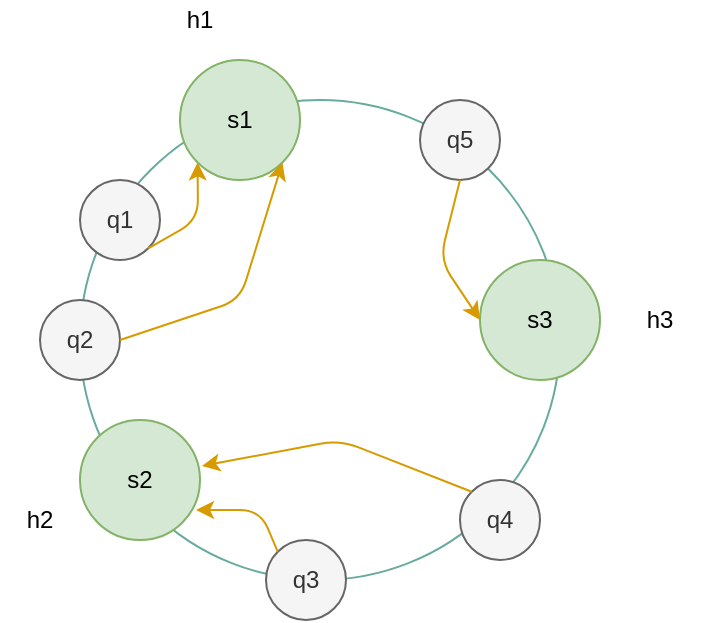 <mxfile version="12.3.2" type="device" pages="1"><diagram id="jND7IjG945Wo-6JeJl4n" name="Page-1"><mxGraphModel dx="946" dy="600" grid="1" gridSize="10" guides="1" tooltips="1" connect="1" arrows="1" fold="1" page="1" pageScale="1" pageWidth="827" pageHeight="1169" math="0" shadow="0"><root><mxCell id="0"/><mxCell id="1" parent="0"/><mxCell id="wp8-XGuGMxNeno4-MmnT-1" value="" style="ellipse;whiteSpace=wrap;html=1;aspect=fixed;strokeColor=#67AB9F;" vertex="1" parent="1"><mxGeometry x="280" y="120" width="240" height="240" as="geometry"/></mxCell><mxCell id="wp8-XGuGMxNeno4-MmnT-2" value="" style="endArrow=none;html=1;exitX=0.5;exitY=0;exitDx=0;exitDy=0;" edge="1" parent="1" source="wp8-XGuGMxNeno4-MmnT-1"><mxGeometry width="50" height="50" relative="1" as="geometry"><mxPoint x="420" y="150" as="sourcePoint"/><mxPoint x="400" y="120" as="targetPoint"/></mxGeometry></mxCell><mxCell id="wp8-XGuGMxNeno4-MmnT-6" value="s1" style="ellipse;whiteSpace=wrap;html=1;aspect=fixed;fillColor=#d5e8d4;strokeColor=#82b366;" vertex="1" parent="1"><mxGeometry x="330" y="100" width="60" height="60" as="geometry"/></mxCell><mxCell id="wp8-XGuGMxNeno4-MmnT-7" value="s2" style="ellipse;whiteSpace=wrap;html=1;aspect=fixed;fillColor=#d5e8d4;strokeColor=#82b366;" vertex="1" parent="1"><mxGeometry x="280" y="280" width="60" height="60" as="geometry"/></mxCell><mxCell id="wp8-XGuGMxNeno4-MmnT-8" value="s3" style="ellipse;whiteSpace=wrap;html=1;aspect=fixed;fillColor=#d5e8d4;strokeColor=#82b366;" vertex="1" parent="1"><mxGeometry x="480" y="200" width="60" height="60" as="geometry"/></mxCell><mxCell id="wp8-XGuGMxNeno4-MmnT-9" value="h1" style="text;html=1;strokeColor=none;fillColor=none;align=center;verticalAlign=middle;whiteSpace=wrap;rounded=0;" vertex="1" parent="1"><mxGeometry x="320" y="70" width="40" height="20" as="geometry"/></mxCell><mxCell id="wp8-XGuGMxNeno4-MmnT-10" value="h2" style="text;html=1;strokeColor=none;fillColor=none;align=center;verticalAlign=middle;whiteSpace=wrap;rounded=0;" vertex="1" parent="1"><mxGeometry x="240" y="320" width="40" height="20" as="geometry"/></mxCell><mxCell id="wp8-XGuGMxNeno4-MmnT-11" value="h3" style="text;html=1;strokeColor=none;fillColor=none;align=center;verticalAlign=middle;whiteSpace=wrap;rounded=0;" vertex="1" parent="1"><mxGeometry x="550" y="220" width="40" height="20" as="geometry"/></mxCell><mxCell id="wp8-XGuGMxNeno4-MmnT-13" value="q1" style="ellipse;whiteSpace=wrap;html=1;aspect=fixed;fillColor=#f5f5f5;strokeColor=#666666;fontColor=#333333;" vertex="1" parent="1"><mxGeometry x="280" y="160" width="40" height="40" as="geometry"/></mxCell><mxCell id="wp8-XGuGMxNeno4-MmnT-14" value="q2" style="ellipse;whiteSpace=wrap;html=1;aspect=fixed;fillColor=#f5f5f5;strokeColor=#666666;fontColor=#333333;" vertex="1" parent="1"><mxGeometry x="260" y="220" width="40" height="40" as="geometry"/></mxCell><mxCell id="wp8-XGuGMxNeno4-MmnT-17" value="q3" style="ellipse;whiteSpace=wrap;html=1;aspect=fixed;fillColor=#f5f5f5;strokeColor=#666666;fontColor=#333333;" vertex="1" parent="1"><mxGeometry x="373" y="340" width="40" height="40" as="geometry"/></mxCell><mxCell id="wp8-XGuGMxNeno4-MmnT-18" value="q4" style="ellipse;whiteSpace=wrap;html=1;aspect=fixed;fillColor=#f5f5f5;strokeColor=#666666;fontColor=#333333;" vertex="1" parent="1"><mxGeometry x="470" y="310" width="40" height="40" as="geometry"/></mxCell><mxCell id="wp8-XGuGMxNeno4-MmnT-19" value="q5" style="ellipse;whiteSpace=wrap;html=1;aspect=fixed;fillColor=#f5f5f5;strokeColor=#666666;fontColor=#333333;" vertex="1" parent="1"><mxGeometry x="450" y="120" width="40" height="40" as="geometry"/></mxCell><mxCell id="wp8-XGuGMxNeno4-MmnT-24" value="" style="endArrow=classic;html=1;exitX=1;exitY=0.5;exitDx=0;exitDy=0;entryX=1;entryY=1;entryDx=0;entryDy=0;fillColor=#ffe6cc;strokeColor=#d79b00;" edge="1" parent="1" source="wp8-XGuGMxNeno4-MmnT-14" target="wp8-XGuGMxNeno4-MmnT-6"><mxGeometry width="50" height="50" relative="1" as="geometry"><mxPoint x="420" y="250" as="sourcePoint"/><mxPoint x="470" y="200" as="targetPoint"/><Array as="points"><mxPoint x="360" y="220"/></Array></mxGeometry></mxCell><mxCell id="wp8-XGuGMxNeno4-MmnT-25" value="" style="endArrow=classic;html=1;exitX=1;exitY=1;exitDx=0;exitDy=0;entryX=0;entryY=1;entryDx=0;entryDy=0;fillColor=#ffe6cc;strokeColor=#d79b00;" edge="1" parent="1" source="wp8-XGuGMxNeno4-MmnT-13" target="wp8-XGuGMxNeno4-MmnT-6"><mxGeometry width="50" height="50" relative="1" as="geometry"><mxPoint x="390" y="230" as="sourcePoint"/><mxPoint x="440" y="180" as="targetPoint"/><Array as="points"><mxPoint x="339" y="180"/></Array></mxGeometry></mxCell><mxCell id="wp8-XGuGMxNeno4-MmnT-26" value="" style="endArrow=classic;html=1;exitX=0;exitY=0;exitDx=0;exitDy=0;entryX=0.967;entryY=0.75;entryDx=0;entryDy=0;entryPerimeter=0;fillColor=#ffe6cc;strokeColor=#d79b00;" edge="1" parent="1" source="wp8-XGuGMxNeno4-MmnT-17" target="wp8-XGuGMxNeno4-MmnT-7"><mxGeometry width="50" height="50" relative="1" as="geometry"><mxPoint x="370" y="300" as="sourcePoint"/><mxPoint x="420" y="250" as="targetPoint"/><Array as="points"><mxPoint x="370" y="325"/></Array></mxGeometry></mxCell><mxCell id="wp8-XGuGMxNeno4-MmnT-27" value="" style="endArrow=classic;html=1;exitX=0;exitY=0;exitDx=0;exitDy=0;entryX=1.017;entryY=0.383;entryDx=0;entryDy=0;entryPerimeter=0;fillColor=#ffe6cc;strokeColor=#d79b00;" edge="1" parent="1" source="wp8-XGuGMxNeno4-MmnT-18" target="wp8-XGuGMxNeno4-MmnT-7"><mxGeometry width="50" height="50" relative="1" as="geometry"><mxPoint x="400" y="310" as="sourcePoint"/><mxPoint x="450" y="260" as="targetPoint"/><Array as="points"><mxPoint x="410" y="290"/></Array></mxGeometry></mxCell><mxCell id="wp8-XGuGMxNeno4-MmnT-28" value="" style="endArrow=classic;html=1;exitX=0.5;exitY=1;exitDx=0;exitDy=0;entryX=0;entryY=0.5;entryDx=0;entryDy=0;fillColor=#ffe6cc;strokeColor=#d79b00;" edge="1" parent="1" source="wp8-XGuGMxNeno4-MmnT-19" target="wp8-XGuGMxNeno4-MmnT-8"><mxGeometry width="50" height="50" relative="1" as="geometry"><mxPoint x="400" y="260" as="sourcePoint"/><mxPoint x="450" y="210" as="targetPoint"/><Array as="points"><mxPoint x="460" y="200"/></Array></mxGeometry></mxCell></root></mxGraphModel></diagram></mxfile>